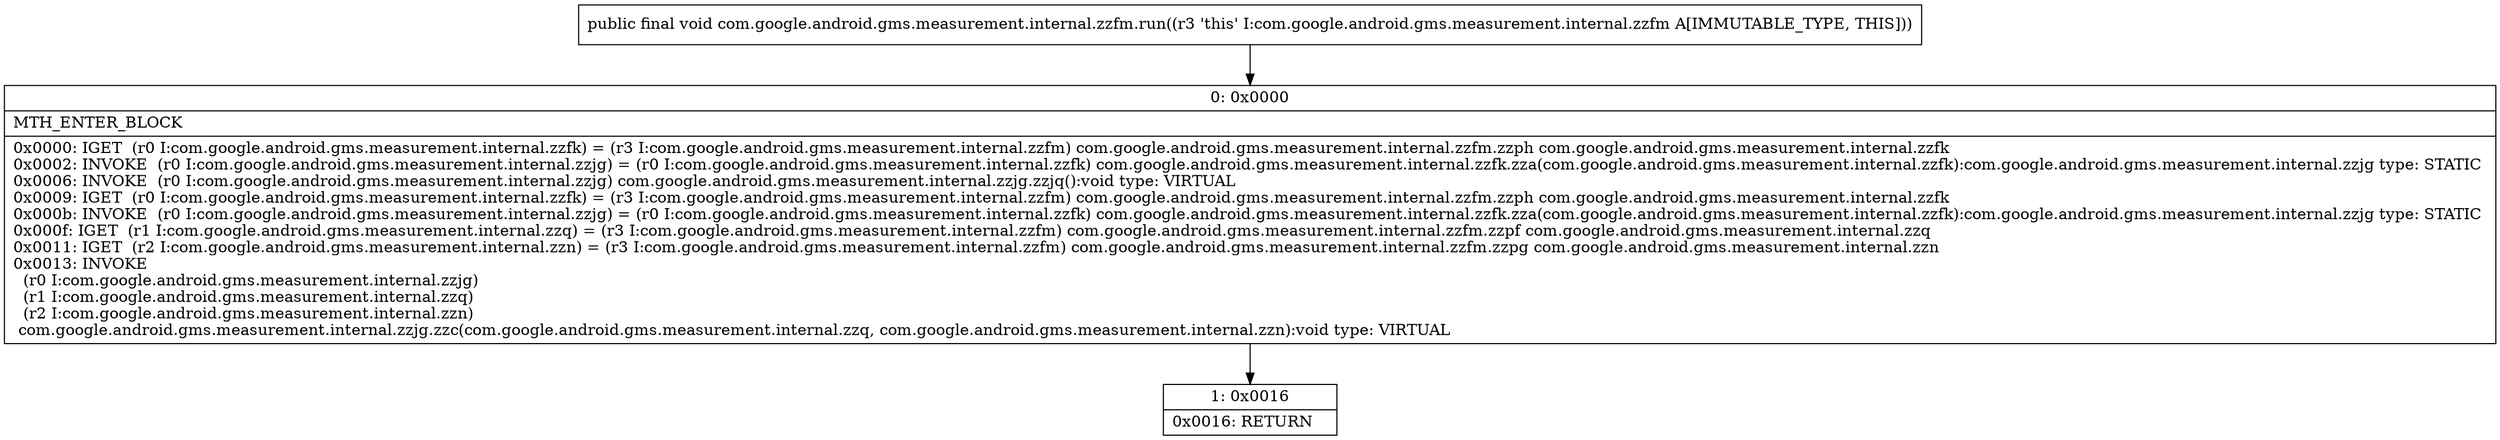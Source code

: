 digraph "CFG forcom.google.android.gms.measurement.internal.zzfm.run()V" {
Node_0 [shape=record,label="{0\:\ 0x0000|MTH_ENTER_BLOCK\l|0x0000: IGET  (r0 I:com.google.android.gms.measurement.internal.zzfk) = (r3 I:com.google.android.gms.measurement.internal.zzfm) com.google.android.gms.measurement.internal.zzfm.zzph com.google.android.gms.measurement.internal.zzfk \l0x0002: INVOKE  (r0 I:com.google.android.gms.measurement.internal.zzjg) = (r0 I:com.google.android.gms.measurement.internal.zzfk) com.google.android.gms.measurement.internal.zzfk.zza(com.google.android.gms.measurement.internal.zzfk):com.google.android.gms.measurement.internal.zzjg type: STATIC \l0x0006: INVOKE  (r0 I:com.google.android.gms.measurement.internal.zzjg) com.google.android.gms.measurement.internal.zzjg.zzjq():void type: VIRTUAL \l0x0009: IGET  (r0 I:com.google.android.gms.measurement.internal.zzfk) = (r3 I:com.google.android.gms.measurement.internal.zzfm) com.google.android.gms.measurement.internal.zzfm.zzph com.google.android.gms.measurement.internal.zzfk \l0x000b: INVOKE  (r0 I:com.google.android.gms.measurement.internal.zzjg) = (r0 I:com.google.android.gms.measurement.internal.zzfk) com.google.android.gms.measurement.internal.zzfk.zza(com.google.android.gms.measurement.internal.zzfk):com.google.android.gms.measurement.internal.zzjg type: STATIC \l0x000f: IGET  (r1 I:com.google.android.gms.measurement.internal.zzq) = (r3 I:com.google.android.gms.measurement.internal.zzfm) com.google.android.gms.measurement.internal.zzfm.zzpf com.google.android.gms.measurement.internal.zzq \l0x0011: IGET  (r2 I:com.google.android.gms.measurement.internal.zzn) = (r3 I:com.google.android.gms.measurement.internal.zzfm) com.google.android.gms.measurement.internal.zzfm.zzpg com.google.android.gms.measurement.internal.zzn \l0x0013: INVOKE  \l  (r0 I:com.google.android.gms.measurement.internal.zzjg)\l  (r1 I:com.google.android.gms.measurement.internal.zzq)\l  (r2 I:com.google.android.gms.measurement.internal.zzn)\l com.google.android.gms.measurement.internal.zzjg.zzc(com.google.android.gms.measurement.internal.zzq, com.google.android.gms.measurement.internal.zzn):void type: VIRTUAL \l}"];
Node_1 [shape=record,label="{1\:\ 0x0016|0x0016: RETURN   \l}"];
MethodNode[shape=record,label="{public final void com.google.android.gms.measurement.internal.zzfm.run((r3 'this' I:com.google.android.gms.measurement.internal.zzfm A[IMMUTABLE_TYPE, THIS])) }"];
MethodNode -> Node_0;
Node_0 -> Node_1;
}

